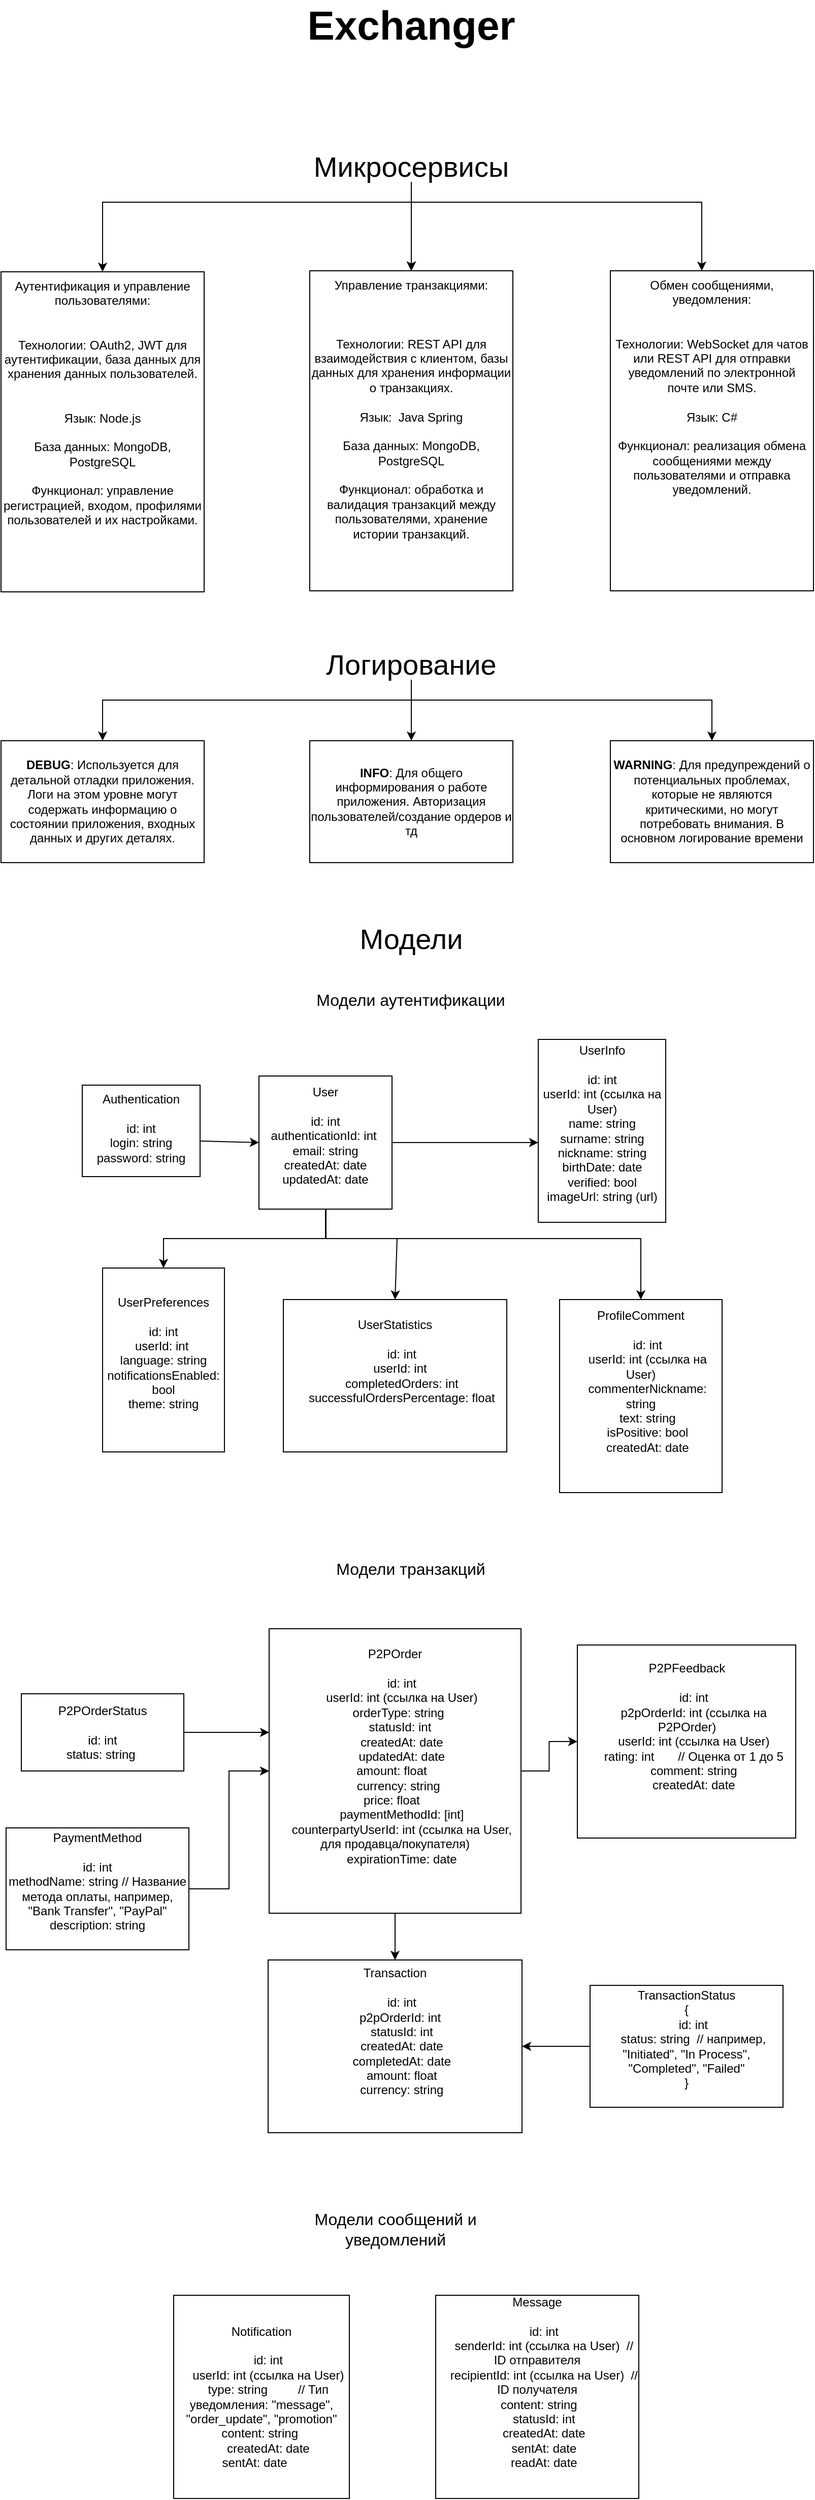 <mxfile version="24.8.3">
  <diagram name="Страница — 1" id="gCSXsW7qYMQecbnX13WU">
    <mxGraphModel dx="2231" dy="1143" grid="1" gridSize="10" guides="1" tooltips="1" connect="1" arrows="1" fold="1" page="1" pageScale="1" pageWidth="827" pageHeight="1169" math="0" shadow="0">
      <root>
        <mxCell id="0" />
        <mxCell id="1" parent="0" />
        <mxCell id="_Ykevn64Ni2eIDG1oHSd-1" value="&lt;b&gt;&lt;font style=&quot;font-size: 40px;&quot;&gt;Exchanger&lt;/font&gt;&lt;/b&gt;" style="text;html=1;align=center;verticalAlign=middle;whiteSpace=wrap;rounded=0;" parent="1" vertex="1">
          <mxGeometry x="384" y="20" width="60" height="30" as="geometry" />
        </mxCell>
        <mxCell id="_Ykevn64Ni2eIDG1oHSd-6" value="" style="edgeStyle=orthogonalEdgeStyle;rounded=0;orthogonalLoop=1;jettySize=auto;html=1;" parent="1" source="_Ykevn64Ni2eIDG1oHSd-3" target="_Ykevn64Ni2eIDG1oHSd-5" edge="1">
          <mxGeometry relative="1" as="geometry">
            <Array as="points">
              <mxPoint x="414" y="210" />
              <mxPoint x="110" y="210" />
            </Array>
          </mxGeometry>
        </mxCell>
        <mxCell id="_Ykevn64Ni2eIDG1oHSd-8" value="" style="edgeStyle=orthogonalEdgeStyle;rounded=0;orthogonalLoop=1;jettySize=auto;html=1;" parent="1" source="_Ykevn64Ni2eIDG1oHSd-3" target="_Ykevn64Ni2eIDG1oHSd-7" edge="1">
          <mxGeometry relative="1" as="geometry" />
        </mxCell>
        <mxCell id="_Ykevn64Ni2eIDG1oHSd-9" value="" style="edgeStyle=orthogonalEdgeStyle;rounded=0;orthogonalLoop=1;jettySize=auto;html=1;" parent="1" source="_Ykevn64Ni2eIDG1oHSd-3" target="_Ykevn64Ni2eIDG1oHSd-7" edge="1">
          <mxGeometry relative="1" as="geometry" />
        </mxCell>
        <mxCell id="_Ykevn64Ni2eIDG1oHSd-10" value="" style="edgeStyle=orthogonalEdgeStyle;rounded=0;orthogonalLoop=1;jettySize=auto;html=1;" parent="1" source="_Ykevn64Ni2eIDG1oHSd-3" target="_Ykevn64Ni2eIDG1oHSd-7" edge="1">
          <mxGeometry relative="1" as="geometry" />
        </mxCell>
        <mxCell id="_Ykevn64Ni2eIDG1oHSd-12" value="" style="edgeStyle=orthogonalEdgeStyle;rounded=0;orthogonalLoop=1;jettySize=auto;html=1;" parent="1" source="_Ykevn64Ni2eIDG1oHSd-3" target="_Ykevn64Ni2eIDG1oHSd-11" edge="1">
          <mxGeometry relative="1" as="geometry">
            <Array as="points">
              <mxPoint x="414" y="210" />
              <mxPoint x="700" y="210" />
            </Array>
          </mxGeometry>
        </mxCell>
        <mxCell id="_Ykevn64Ni2eIDG1oHSd-3" value="&lt;font style=&quot;font-size: 28px;&quot;&gt;Микросервисы&lt;/font&gt;" style="text;html=1;align=center;verticalAlign=middle;whiteSpace=wrap;rounded=0;" parent="1" vertex="1">
          <mxGeometry x="384" y="160" width="60" height="30" as="geometry" />
        </mxCell>
        <mxCell id="_Ykevn64Ni2eIDG1oHSd-5" value="&lt;font style=&quot;font-size: 12px;&quot;&gt;Аутентификация и управление пользователями:&lt;/font&gt;&lt;div&gt;&lt;font style=&quot;font-size: 12px;&quot;&gt;&lt;br&gt;&lt;/font&gt;&lt;/div&gt;&lt;div&gt;&lt;font style=&quot;font-size: 12px;&quot;&gt;&lt;br&gt;&lt;/font&gt;&lt;/div&gt;&lt;div&gt;&lt;font style=&quot;font-size: 12px;&quot;&gt;Технологии: OAuth2, JWT для аутентификации, база данных для хранения данных пользователей.&lt;/font&gt;&lt;/div&gt;&lt;div&gt;&lt;font style=&quot;font-size: 12px;&quot;&gt;&lt;br&gt;&lt;/font&gt;&lt;/div&gt;&lt;div&gt;&lt;font style=&quot;font-size: 12px;&quot;&gt;&lt;br&gt;&lt;/font&gt;&lt;/div&gt;&lt;div&gt;&lt;font style=&quot;font-size: 12px;&quot;&gt;&lt;div&gt;Язык: Node.js&lt;/div&gt;&lt;div&gt;&lt;br&gt;&lt;/div&gt;&lt;div&gt;База данных: MongoDB, PostgreSQL&lt;/div&gt;&lt;div&gt;&lt;br&gt;&lt;/div&gt;&lt;div&gt;Функционал: управление регистрацией, входом, профилями пользователей и их настройками.&lt;/div&gt;&lt;div&gt;&lt;br&gt;&lt;/div&gt;&lt;/font&gt;&lt;/div&gt;" style="whiteSpace=wrap;html=1;verticalAlign=top;" parent="1" vertex="1">
          <mxGeometry x="10" y="278.5" width="200" height="315" as="geometry" />
        </mxCell>
        <mxCell id="_Ykevn64Ni2eIDG1oHSd-7" value="Управление транзакциями:&lt;div&gt;&lt;br&gt;&lt;/div&gt;&lt;div&gt;&lt;br&gt;&lt;/div&gt;&lt;div&gt;&lt;br&gt;&lt;/div&gt;&lt;div&gt;Технологии: REST API для взаимодействия с клиентом, базы данных для хранения информации о транзакциях.&lt;/div&gt;&lt;div&gt;&lt;br&gt;&lt;/div&gt;&lt;div&gt;Язык:&amp;nbsp; Java Spring&lt;/div&gt;&lt;div&gt;&lt;br&gt;&lt;/div&gt;&lt;div&gt;База данных: MongoDB, PostgreSQL&lt;/div&gt;&lt;div&gt;&lt;br&gt;&lt;/div&gt;&lt;div&gt;Функционал: обработка и валидация транзакций между пользователями, хранение истории транзакций.&lt;/div&gt;" style="whiteSpace=wrap;html=1;verticalAlign=top;" parent="1" vertex="1">
          <mxGeometry x="314" y="277.5" width="200" height="315" as="geometry" />
        </mxCell>
        <mxCell id="_Ykevn64Ni2eIDG1oHSd-11" value="Обмен сообщениями, уведомления:&lt;div&gt;&lt;br&gt;&lt;/div&gt;&lt;div&gt;&lt;br&gt;&lt;/div&gt;&lt;div&gt;Технологии: WebSocket для чатов или REST API для отправки уведомлений по электронной почте или SMS.&lt;/div&gt;&lt;div&gt;&lt;br&gt;&lt;/div&gt;&lt;div&gt;Язык: C#&lt;/div&gt;&lt;div&gt;&lt;br&gt;&lt;/div&gt;&lt;div&gt;Функционал: реализация обмена сообщениями между пользователями и отправка уведомлений.&lt;/div&gt;&lt;div&gt;&lt;br&gt;&lt;/div&gt;" style="whiteSpace=wrap;html=1;verticalAlign=top;" parent="1" vertex="1">
          <mxGeometry x="610" y="277.5" width="200" height="315" as="geometry" />
        </mxCell>
        <mxCell id="_Ykevn64Ni2eIDG1oHSd-16" value="" style="edgeStyle=orthogonalEdgeStyle;rounded=0;orthogonalLoop=1;jettySize=auto;html=1;" parent="1" source="_Ykevn64Ni2eIDG1oHSd-14" target="_Ykevn64Ni2eIDG1oHSd-15" edge="1">
          <mxGeometry relative="1" as="geometry">
            <Array as="points">
              <mxPoint x="414" y="700" />
              <mxPoint x="110" y="700" />
            </Array>
          </mxGeometry>
        </mxCell>
        <mxCell id="_Ykevn64Ni2eIDG1oHSd-19" value="" style="edgeStyle=orthogonalEdgeStyle;rounded=0;orthogonalLoop=1;jettySize=auto;html=1;" parent="1" source="_Ykevn64Ni2eIDG1oHSd-14" target="_Ykevn64Ni2eIDG1oHSd-17" edge="1">
          <mxGeometry relative="1" as="geometry" />
        </mxCell>
        <mxCell id="_Ykevn64Ni2eIDG1oHSd-23" value="" style="edgeStyle=orthogonalEdgeStyle;rounded=0;orthogonalLoop=1;jettySize=auto;html=1;" parent="1" source="_Ykevn64Ni2eIDG1oHSd-14" target="_Ykevn64Ni2eIDG1oHSd-22" edge="1">
          <mxGeometry relative="1" as="geometry">
            <Array as="points">
              <mxPoint x="414" y="700" />
              <mxPoint x="710" y="700" />
            </Array>
          </mxGeometry>
        </mxCell>
        <mxCell id="_Ykevn64Ni2eIDG1oHSd-14" value="&lt;font style=&quot;font-size: 28px;&quot;&gt;Логирование&lt;/font&gt;" style="text;html=1;align=center;verticalAlign=middle;whiteSpace=wrap;rounded=0;" parent="1" vertex="1">
          <mxGeometry x="384" y="650" width="60" height="30" as="geometry" />
        </mxCell>
        <mxCell id="_Ykevn64Ni2eIDG1oHSd-15" value="&lt;strong&gt;DEBUG&lt;/strong&gt;: Используется для детальной отладки приложения. Логи на этом уровне могут содержать информацию о состоянии приложения, входных данных и других деталях." style="whiteSpace=wrap;html=1;" parent="1" vertex="1">
          <mxGeometry x="10" y="740" width="200" height="120" as="geometry" />
        </mxCell>
        <mxCell id="_Ykevn64Ni2eIDG1oHSd-17" value="&lt;strong&gt;INFO&lt;/strong&gt;: Для общего информирования о работе приложения. Авторизация пользователей/создание ордеров и тд" style="whiteSpace=wrap;html=1;" parent="1" vertex="1">
          <mxGeometry x="314" y="740" width="200" height="120" as="geometry" />
        </mxCell>
        <mxCell id="_Ykevn64Ni2eIDG1oHSd-22" value="&lt;strong&gt;WARNING&lt;/strong&gt;: Для предупреждений о потенциальных проблемах, которые не являются критическими, но могут потребовать внимания. В основном логирование времени" style="whiteSpace=wrap;html=1;" parent="1" vertex="1">
          <mxGeometry x="610" y="740" width="200" height="120" as="geometry" />
        </mxCell>
        <mxCell id="_Ykevn64Ni2eIDG1oHSd-24" value="&lt;font style=&quot;font-size: 28px;&quot;&gt;Модели&lt;/font&gt;" style="text;html=1;align=center;verticalAlign=middle;whiteSpace=wrap;rounded=0;" parent="1" vertex="1">
          <mxGeometry x="384" y="920" width="60" height="30" as="geometry" />
        </mxCell>
        <mxCell id="_Ykevn64Ni2eIDG1oHSd-25" value="&lt;font style=&quot;font-size: 16px;&quot;&gt;Модели аутентификации&lt;/font&gt;" style="text;html=1;align=center;verticalAlign=middle;whiteSpace=wrap;rounded=0;" parent="1" vertex="1">
          <mxGeometry x="288" y="980" width="251" height="30" as="geometry" />
        </mxCell>
        <mxCell id="_Ykevn64Ni2eIDG1oHSd-26" value="Authentication&lt;br&gt;&lt;br&gt;    id: int&lt;br&gt;    login: string&lt;br&gt;    password: string&lt;div&gt;&lt;br&gt;&lt;/div&gt;" style="whiteSpace=wrap;html=1;align=center;verticalAlign=top;" parent="1" vertex="1">
          <mxGeometry x="90" y="1079" width="116" height="90" as="geometry" />
        </mxCell>
        <mxCell id="_Ykevn64Ni2eIDG1oHSd-33" value="" style="edgeStyle=orthogonalEdgeStyle;rounded=0;orthogonalLoop=1;jettySize=auto;html=1;" parent="1" source="_Ykevn64Ni2eIDG1oHSd-28" target="_Ykevn64Ni2eIDG1oHSd-30" edge="1">
          <mxGeometry relative="1" as="geometry">
            <Array as="points">
              <mxPoint x="330" y="1230" />
              <mxPoint x="170" y="1230" />
            </Array>
          </mxGeometry>
        </mxCell>
        <mxCell id="_Ykevn64Ni2eIDG1oHSd-36" value="" style="edgeStyle=orthogonalEdgeStyle;rounded=0;orthogonalLoop=1;jettySize=auto;html=1;" parent="1" source="_Ykevn64Ni2eIDG1oHSd-28" target="_Ykevn64Ni2eIDG1oHSd-29" edge="1">
          <mxGeometry relative="1" as="geometry">
            <Array as="points">
              <mxPoint x="500" y="1136" />
              <mxPoint x="500" y="1136" />
            </Array>
          </mxGeometry>
        </mxCell>
        <mxCell id="_Ykevn64Ni2eIDG1oHSd-38" value="" style="edgeStyle=orthogonalEdgeStyle;rounded=0;orthogonalLoop=1;jettySize=auto;html=1;" parent="1" target="_Ykevn64Ni2eIDG1oHSd-37" edge="1">
          <mxGeometry relative="1" as="geometry">
            <mxPoint x="330" y="1200" as="sourcePoint" />
            <Array as="points">
              <mxPoint x="330" y="1230" />
              <mxPoint x="640" y="1230" />
            </Array>
          </mxGeometry>
        </mxCell>
        <mxCell id="_Ykevn64Ni2eIDG1oHSd-28" value="User&lt;br&gt;&lt;br&gt;    id: int&lt;br&gt;    authenticationId: int&amp;nbsp;&lt;br&gt;    email: string&lt;br&gt;    createdAt: date&lt;br&gt;    updatedAt: date&lt;div&gt;&lt;br&gt;&lt;/div&gt;" style="rounded=0;whiteSpace=wrap;html=1;align=center;" parent="1" vertex="1">
          <mxGeometry x="264" y="1070" width="131" height="131" as="geometry" />
        </mxCell>
        <mxCell id="_Ykevn64Ni2eIDG1oHSd-29" value="UserInfo&lt;br&gt;&lt;br&gt;    id: int&lt;br&gt;    userId: int (ссылка на User)&lt;br&gt;    name: string&lt;br&gt;    surname: string&lt;br&gt;    nickname: string&lt;br&gt;    birthDate: date&lt;br&gt;    verified: bool&lt;br&gt;    imageUrl: string (url)&lt;div&gt;&lt;br/&gt;&lt;/div&gt;" style="rounded=0;whiteSpace=wrap;html=1;" parent="1" vertex="1">
          <mxGeometry x="539" y="1034" width="125.5" height="180" as="geometry" />
        </mxCell>
        <mxCell id="_Ykevn64Ni2eIDG1oHSd-30" value="UserPreferences&lt;br&gt;&lt;br&gt;    id: int&lt;br&gt;    userId: int&amp;nbsp;&lt;br&gt;    language: string&lt;br&gt;    notificationsEnabled: bool&lt;br&gt;    theme: string&lt;div&gt;&lt;br&gt;&lt;/div&gt;" style="rounded=0;whiteSpace=wrap;html=1;" parent="1" vertex="1">
          <mxGeometry x="110" y="1259" width="120" height="181" as="geometry" />
        </mxCell>
        <mxCell id="_Ykevn64Ni2eIDG1oHSd-31" value="" style="endArrow=classic;html=1;rounded=0;entryX=0;entryY=0.5;entryDx=0;entryDy=0;exitX=1.006;exitY=0.611;exitDx=0;exitDy=0;exitPerimeter=0;" parent="1" source="_Ykevn64Ni2eIDG1oHSd-26" target="_Ykevn64Ni2eIDG1oHSd-28" edge="1">
          <mxGeometry width="50" height="50" relative="1" as="geometry">
            <mxPoint x="24" y="1150" as="sourcePoint" />
            <mxPoint x="74" y="1100" as="targetPoint" />
          </mxGeometry>
        </mxCell>
        <mxCell id="_Ykevn64Ni2eIDG1oHSd-34" value="&lt;div&gt;UserStatistics&lt;/div&gt;&lt;div&gt;&lt;br&gt;&lt;/div&gt;&lt;div&gt;&amp;nbsp; &amp;nbsp; id: int&lt;/div&gt;&lt;div&gt;&amp;nbsp; &amp;nbsp; userId: int&amp;nbsp;&lt;/div&gt;&lt;div&gt;&amp;nbsp; &amp;nbsp; completedOrders: int&lt;/div&gt;&lt;div&gt;&amp;nbsp; &amp;nbsp; successfulOrdersPercentage: float&lt;/div&gt;&lt;div&gt;&lt;br&gt;&lt;/div&gt;&lt;div&gt;&lt;br&gt;&lt;/div&gt;" style="rounded=0;whiteSpace=wrap;html=1;align=center;" parent="1" vertex="1">
          <mxGeometry x="288" y="1290" width="220" height="150" as="geometry" />
        </mxCell>
        <mxCell id="_Ykevn64Ni2eIDG1oHSd-35" value="" style="endArrow=classic;html=1;rounded=0;entryX=0.5;entryY=0;entryDx=0;entryDy=0;" parent="1" target="_Ykevn64Ni2eIDG1oHSd-34" edge="1">
          <mxGeometry width="50" height="50" relative="1" as="geometry">
            <mxPoint x="330" y="1230" as="sourcePoint" />
            <mxPoint x="300" y="1170" as="targetPoint" />
            <Array as="points">
              <mxPoint x="400" y="1230" />
            </Array>
          </mxGeometry>
        </mxCell>
        <mxCell id="_Ykevn64Ni2eIDG1oHSd-37" value="&lt;div&gt;ProfileComment&lt;/div&gt;&lt;div&gt;&lt;br&gt;&lt;/div&gt;&lt;div&gt;&amp;nbsp; &amp;nbsp; id: int&lt;/div&gt;&lt;div&gt;&amp;nbsp; &amp;nbsp; userId: int (ссылка на User)&lt;/div&gt;&lt;div&gt;&amp;nbsp; &amp;nbsp; commenterNickname: string&lt;/div&gt;&lt;div&gt;&amp;nbsp; &amp;nbsp; text: string&lt;/div&gt;&lt;div&gt;&amp;nbsp; &amp;nbsp; isPositive: bool&lt;/div&gt;&lt;div&gt;&amp;nbsp; &amp;nbsp; createdAt: date&lt;/div&gt;&lt;div&gt;&lt;br&gt;&lt;/div&gt;&lt;div&gt;&lt;br&gt;&lt;/div&gt;" style="whiteSpace=wrap;html=1;rounded=0;" parent="1" vertex="1">
          <mxGeometry x="560" y="1290" width="160" height="190" as="geometry" />
        </mxCell>
        <mxCell id="_Ykevn64Ni2eIDG1oHSd-39" value="&lt;font style=&quot;font-size: 16px;&quot;&gt;Модели транзакций&lt;/font&gt;" style="text;html=1;align=center;verticalAlign=middle;whiteSpace=wrap;rounded=0;" parent="1" vertex="1">
          <mxGeometry x="288" y="1540" width="251" height="30" as="geometry" />
        </mxCell>
        <mxCell id="_Ykevn64Ni2eIDG1oHSd-49" value="" style="edgeStyle=orthogonalEdgeStyle;rounded=0;orthogonalLoop=1;jettySize=auto;html=1;" parent="1" source="_Ykevn64Ni2eIDG1oHSd-40" target="_Ykevn64Ni2eIDG1oHSd-46" edge="1">
          <mxGeometry relative="1" as="geometry" />
        </mxCell>
        <mxCell id="_Ykevn64Ni2eIDG1oHSd-52" value="" style="edgeStyle=orthogonalEdgeStyle;rounded=0;orthogonalLoop=1;jettySize=auto;html=1;" parent="1" source="_Ykevn64Ni2eIDG1oHSd-40" target="_Ykevn64Ni2eIDG1oHSd-51" edge="1">
          <mxGeometry relative="1" as="geometry" />
        </mxCell>
        <mxCell id="_Ykevn64Ni2eIDG1oHSd-40" value="&lt;div&gt;P2POrder&lt;/div&gt;&lt;div&gt;&lt;br&gt;&lt;/div&gt;&lt;div&gt;&amp;nbsp; &amp;nbsp; id: int&lt;/div&gt;&lt;div&gt;&amp;nbsp; &amp;nbsp; userId: int (ссылка на User)&lt;/div&gt;&lt;div&gt;&amp;nbsp; &amp;nbsp; orderType: string&amp;nbsp;&amp;nbsp;&lt;/div&gt;&lt;div&gt;&amp;nbsp; &amp;nbsp; statusId: int&amp;nbsp;&lt;/div&gt;&lt;div&gt;&amp;nbsp; &amp;nbsp; createdAt: date&lt;/div&gt;&lt;div&gt;&amp;nbsp; &amp;nbsp; updatedAt: date&lt;/div&gt;&lt;div&gt;&amp;nbsp; &amp;nbsp; amount: float&amp;nbsp; &amp;nbsp; &amp;nbsp;&amp;nbsp;&lt;/div&gt;&lt;div&gt;&amp;nbsp; &amp;nbsp; currency: string&amp;nbsp;&amp;nbsp;&lt;/div&gt;&lt;div&gt;&amp;nbsp; &amp;nbsp; price: float&amp;nbsp; &amp;nbsp; &amp;nbsp;&amp;nbsp;&lt;/div&gt;&lt;div&gt;&amp;nbsp; &amp;nbsp; paymentMethodId: [int]&lt;/div&gt;&lt;div&gt;&amp;nbsp; &amp;nbsp; counterpartyUserId: int (ссылка на User, для продавца/покупателя)&lt;/div&gt;&lt;div&gt;&amp;nbsp; &amp;nbsp; expirationTime: date&lt;/div&gt;&lt;div&gt;&lt;br&gt;&lt;/div&gt;&lt;div&gt;&lt;br&gt;&lt;/div&gt;" style="rounded=0;whiteSpace=wrap;html=1;" parent="1" vertex="1">
          <mxGeometry x="274" y="1614" width="248" height="280" as="geometry" />
        </mxCell>
        <mxCell id="_Ykevn64Ni2eIDG1oHSd-42" value="" style="edgeStyle=orthogonalEdgeStyle;rounded=0;orthogonalLoop=1;jettySize=auto;html=1;" parent="1" source="_Ykevn64Ni2eIDG1oHSd-41" target="_Ykevn64Ni2eIDG1oHSd-40" edge="1">
          <mxGeometry relative="1" as="geometry">
            <Array as="points">
              <mxPoint x="250" y="1716" />
              <mxPoint x="250" y="1716" />
            </Array>
          </mxGeometry>
        </mxCell>
        <mxCell id="_Ykevn64Ni2eIDG1oHSd-41" value="P2POrderStatus&lt;br&gt;&lt;br&gt;    id: int&lt;br&gt;    status: string&amp;nbsp;" style="rounded=0;whiteSpace=wrap;html=1;" parent="1" vertex="1">
          <mxGeometry x="30" y="1678" width="160" height="76" as="geometry" />
        </mxCell>
        <mxCell id="_Ykevn64Ni2eIDG1oHSd-44" value="" style="edgeStyle=orthogonalEdgeStyle;rounded=0;orthogonalLoop=1;jettySize=auto;html=1;" parent="1" source="_Ykevn64Ni2eIDG1oHSd-43" target="_Ykevn64Ni2eIDG1oHSd-40" edge="1">
          <mxGeometry relative="1" as="geometry" />
        </mxCell>
        <mxCell id="_Ykevn64Ni2eIDG1oHSd-43" value="PaymentMethod&lt;br&gt;&lt;br&gt;    id: int&lt;br&gt;    methodName: string  // Название метода оплаты, например, &quot;Bank Transfer&quot;, &quot;PayPal&quot;&lt;br&gt;    description: string&lt;div&gt;&lt;br/&gt;&lt;/div&gt;" style="rounded=0;whiteSpace=wrap;html=1;" parent="1" vertex="1">
          <mxGeometry x="15" y="1810" width="180" height="120" as="geometry" />
        </mxCell>
        <mxCell id="_Ykevn64Ni2eIDG1oHSd-46" value="&lt;div&gt;Transaction&lt;/div&gt;&lt;div&gt;&lt;br&gt;&lt;/div&gt;&lt;div&gt;&amp;nbsp; &amp;nbsp; id: int&lt;/div&gt;&lt;div&gt;&amp;nbsp; &amp;nbsp; p2pOrderId: int&amp;nbsp;&lt;/div&gt;&lt;div&gt;&amp;nbsp; &amp;nbsp; statusId: int&lt;/div&gt;&lt;div&gt;&amp;nbsp; &amp;nbsp; createdAt: date&lt;/div&gt;&lt;div&gt;&amp;nbsp; &amp;nbsp; completedAt: date&lt;/div&gt;&lt;div&gt;&amp;nbsp; &amp;nbsp; amount: float&lt;/div&gt;&lt;div&gt;&amp;nbsp; &amp;nbsp; currency: string&lt;/div&gt;&lt;div&gt;&lt;br&gt;&lt;/div&gt;&lt;div&gt;&lt;br&gt;&lt;/div&gt;" style="rounded=0;whiteSpace=wrap;html=1;" parent="1" vertex="1">
          <mxGeometry x="273" y="1940" width="250" height="170" as="geometry" />
        </mxCell>
        <mxCell id="_Ykevn64Ni2eIDG1oHSd-50" value="" style="edgeStyle=orthogonalEdgeStyle;rounded=0;orthogonalLoop=1;jettySize=auto;html=1;" parent="1" source="_Ykevn64Ni2eIDG1oHSd-47" target="_Ykevn64Ni2eIDG1oHSd-46" edge="1">
          <mxGeometry relative="1" as="geometry" />
        </mxCell>
        <mxCell id="_Ykevn64Ni2eIDG1oHSd-47" value="&lt;div&gt;TransactionStatus&lt;/div&gt;&lt;div&gt;{&lt;/div&gt;&lt;div&gt;&amp;nbsp; &amp;nbsp; id: int&lt;/div&gt;&lt;div&gt;&amp;nbsp; &amp;nbsp; status: string&amp;nbsp; // например, &quot;Initiated&quot;, &quot;In Process&quot;, &quot;Completed&quot;, &quot;Failed&quot;&lt;/div&gt;&lt;div&gt;}&lt;/div&gt;&lt;div&gt;&lt;br&gt;&lt;/div&gt;" style="rounded=0;whiteSpace=wrap;html=1;" parent="1" vertex="1">
          <mxGeometry x="590" y="1965" width="190" height="120" as="geometry" />
        </mxCell>
        <mxCell id="_Ykevn64Ni2eIDG1oHSd-51" value="&lt;div&gt;P2PFeedback&lt;/div&gt;&lt;div&gt;&lt;br&gt;&lt;/div&gt;&lt;div&gt;&amp;nbsp; &amp;nbsp; id: int&lt;/div&gt;&lt;div&gt;&amp;nbsp; &amp;nbsp; p2pOrderId: int (ссылка на P2POrder)&lt;/div&gt;&lt;div&gt;&amp;nbsp; &amp;nbsp; userId: int (ссылка на User)&lt;/div&gt;&lt;div&gt;&amp;nbsp; &amp;nbsp; rating: int&amp;nbsp; &amp;nbsp; &amp;nbsp; &amp;nbsp;// Оценка от 1 до 5&lt;/div&gt;&lt;div&gt;&amp;nbsp; &amp;nbsp; comment: string&lt;/div&gt;&lt;div&gt;&amp;nbsp; &amp;nbsp; createdAt: date&lt;/div&gt;&lt;div&gt;&lt;br&gt;&lt;/div&gt;&lt;div&gt;&lt;br&gt;&lt;/div&gt;" style="rounded=0;whiteSpace=wrap;html=1;" parent="1" vertex="1">
          <mxGeometry x="577.5" y="1630" width="215" height="190" as="geometry" />
        </mxCell>
        <mxCell id="_Ykevn64Ni2eIDG1oHSd-54" value="&lt;font style=&quot;font-size: 16px;&quot;&gt;Модели сообщений и уведомлений&lt;/font&gt;" style="text;html=1;align=center;verticalAlign=middle;whiteSpace=wrap;rounded=0;" parent="1" vertex="1">
          <mxGeometry x="272.5" y="2190" width="251" height="30" as="geometry" />
        </mxCell>
        <mxCell id="_Ykevn64Ni2eIDG1oHSd-55" value="&lt;div&gt;Notification&lt;/div&gt;&lt;div&gt;&lt;br&gt;&lt;/div&gt;&lt;div&gt;&amp;nbsp; &amp;nbsp; id: int&lt;/div&gt;&lt;div&gt;&amp;nbsp; &amp;nbsp; userId: int (ссылка на User)&lt;/div&gt;&lt;div&gt;&amp;nbsp; &amp;nbsp; type: string&amp;nbsp; &amp;nbsp; &amp;nbsp; &amp;nbsp; &amp;nbsp;// Тип уведомления: &quot;message&quot;, &quot;order_update&quot;, &quot;promotion&quot;&lt;/div&gt;&lt;div&gt;&amp;nbsp; &amp;nbsp; content: string&amp;nbsp; &amp;nbsp; &amp;nbsp;&lt;/div&gt;&lt;div&gt;&amp;nbsp; &amp;nbsp; createdAt: date&lt;/div&gt;&lt;div&gt;&amp;nbsp; &amp;nbsp; sentAt: date&amp;nbsp; &amp;nbsp; &amp;nbsp; &amp;nbsp;&amp;nbsp;&lt;/div&gt;" style="rounded=0;whiteSpace=wrap;html=1;" parent="1" vertex="1">
          <mxGeometry x="180" y="2270" width="173" height="200" as="geometry" />
        </mxCell>
        <mxCell id="_Ykevn64Ni2eIDG1oHSd-56" value="&lt;div&gt;Message&lt;/div&gt;&lt;div&gt;&lt;br&gt;&lt;/div&gt;&lt;div&gt;&amp;nbsp; &amp;nbsp; id: int&lt;/div&gt;&lt;div&gt;&amp;nbsp; &amp;nbsp; senderId: int (ссылка на User)&amp;nbsp; // ID отправителя&lt;/div&gt;&lt;div&gt;&amp;nbsp; &amp;nbsp; recipientId: int (ссылка на User)&amp;nbsp; // ID получателя&lt;/div&gt;&lt;div&gt;&amp;nbsp; &amp;nbsp; content: string&amp;nbsp; &amp;nbsp;&lt;/div&gt;&lt;div&gt;&amp;nbsp; &amp;nbsp; statusId: int&lt;/div&gt;&lt;div&gt;&amp;nbsp; &amp;nbsp; createdAt: date&lt;/div&gt;&lt;div&gt;&amp;nbsp; &amp;nbsp; sentAt: date&lt;/div&gt;&lt;div&gt;&amp;nbsp; &amp;nbsp; readAt: date&lt;/div&gt;&lt;div&gt;&lt;br&gt;&lt;/div&gt;&lt;div&gt;&lt;br&gt;&lt;/div&gt;" style="rounded=0;whiteSpace=wrap;html=1;" parent="1" vertex="1">
          <mxGeometry x="438" y="2270" width="200" height="200" as="geometry" />
        </mxCell>
      </root>
    </mxGraphModel>
  </diagram>
</mxfile>

